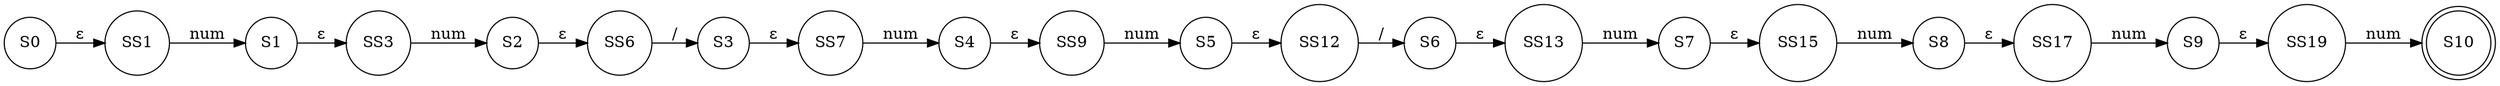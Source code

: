 digraph G{
rankdir=LR
node[shape=circle]
nodo0 [ label ="S0"];
nodo1 [ label ="S1"];
nodo2 [ label ="S2"];
nodo3 [ label ="S3"];
nodo4 [ label ="S4"];
nodo5 [ label ="S5"];
nodo6 [ label ="S6"];
nodo7 [ label ="S7"];
nodo8 [ label ="S8"];
nodo9 [ label ="S9"];
nodo10 [ label ="S10", shape=doublecircle ];
nodo0->SS1 [label = "ε"]
SS1->nodo1 [label = "num"]
nodo1->SS3 [label = "ε"]
SS3->nodo2 [label = "num"]
nodo2->SS6 [label = "ε"]
SS6->nodo3 [label = "/"]
nodo3->SS7 [label = "ε"]
SS7->nodo4 [label = "num"]
nodo4->SS9 [label = "ε"]
SS9->nodo5 [label = "num"]
nodo5->SS12 [label = "ε"]
SS12->nodo6 [label = "/"]
nodo6->SS13 [label = "ε"]
SS13->nodo7 [label = "num"]
nodo7->SS15 [label = "ε"]
SS15->nodo8 [label = "num"]
nodo8->SS17 [label = "ε"]
SS17->nodo9 [label = "num"]
nodo9->SS19 [label = "ε"]
SS19->nodo10 [label = "num"]
}

